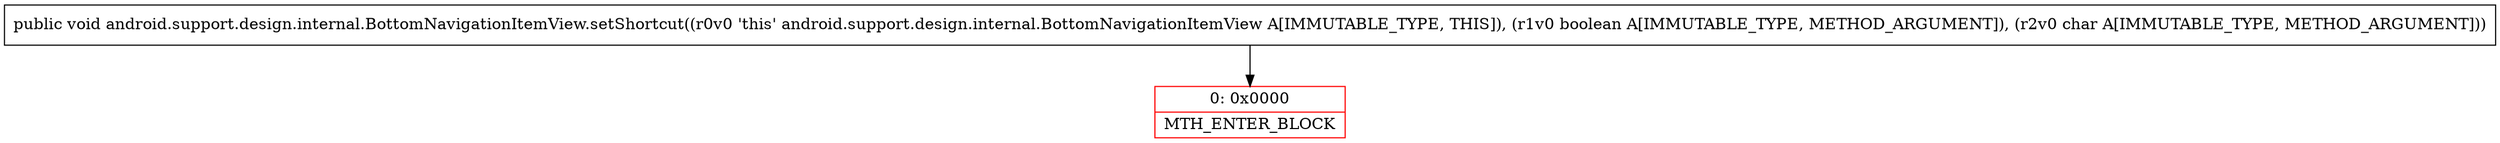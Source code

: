 digraph "CFG forandroid.support.design.internal.BottomNavigationItemView.setShortcut(ZC)V" {
subgraph cluster_Region_914317011 {
label = "R(0)";
node [shape=record,color=blue];
}
Node_0 [shape=record,color=red,label="{0\:\ 0x0000|MTH_ENTER_BLOCK\l}"];
MethodNode[shape=record,label="{public void android.support.design.internal.BottomNavigationItemView.setShortcut((r0v0 'this' android.support.design.internal.BottomNavigationItemView A[IMMUTABLE_TYPE, THIS]), (r1v0 boolean A[IMMUTABLE_TYPE, METHOD_ARGUMENT]), (r2v0 char A[IMMUTABLE_TYPE, METHOD_ARGUMENT])) }"];
MethodNode -> Node_0;
}

